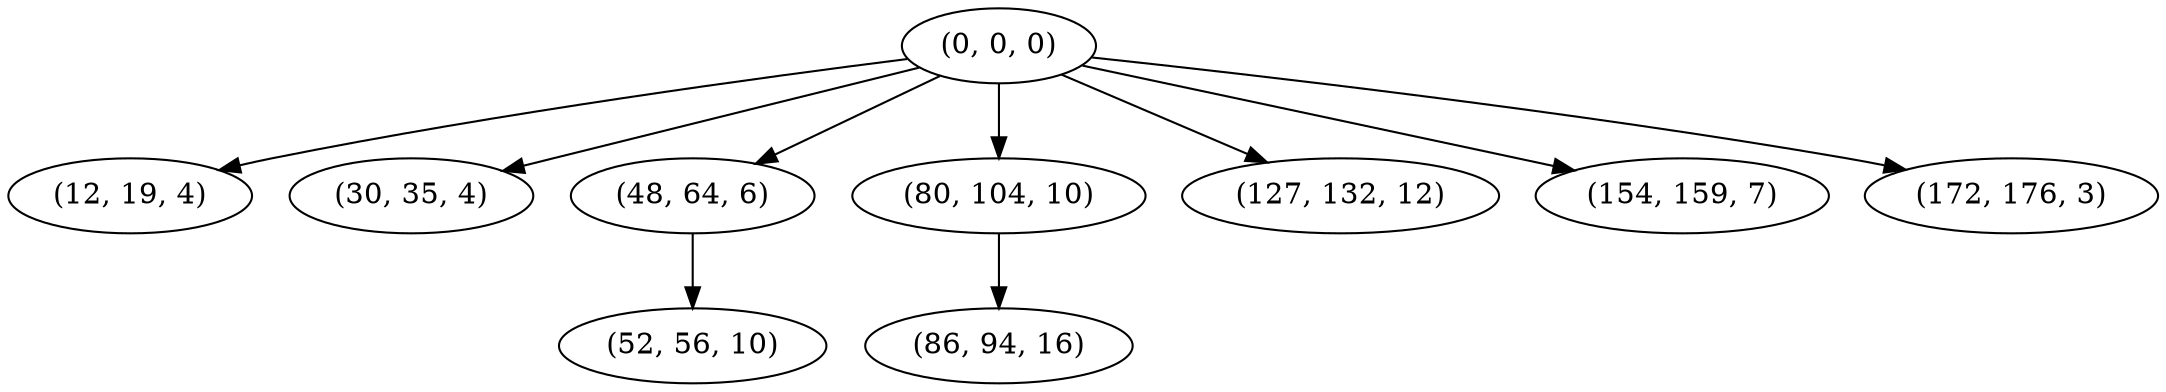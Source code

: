 digraph tree {
    "(0, 0, 0)";
    "(12, 19, 4)";
    "(30, 35, 4)";
    "(48, 64, 6)";
    "(52, 56, 10)";
    "(80, 104, 10)";
    "(86, 94, 16)";
    "(127, 132, 12)";
    "(154, 159, 7)";
    "(172, 176, 3)";
    "(0, 0, 0)" -> "(12, 19, 4)";
    "(0, 0, 0)" -> "(30, 35, 4)";
    "(0, 0, 0)" -> "(48, 64, 6)";
    "(0, 0, 0)" -> "(80, 104, 10)";
    "(0, 0, 0)" -> "(127, 132, 12)";
    "(0, 0, 0)" -> "(154, 159, 7)";
    "(0, 0, 0)" -> "(172, 176, 3)";
    "(48, 64, 6)" -> "(52, 56, 10)";
    "(80, 104, 10)" -> "(86, 94, 16)";
}
